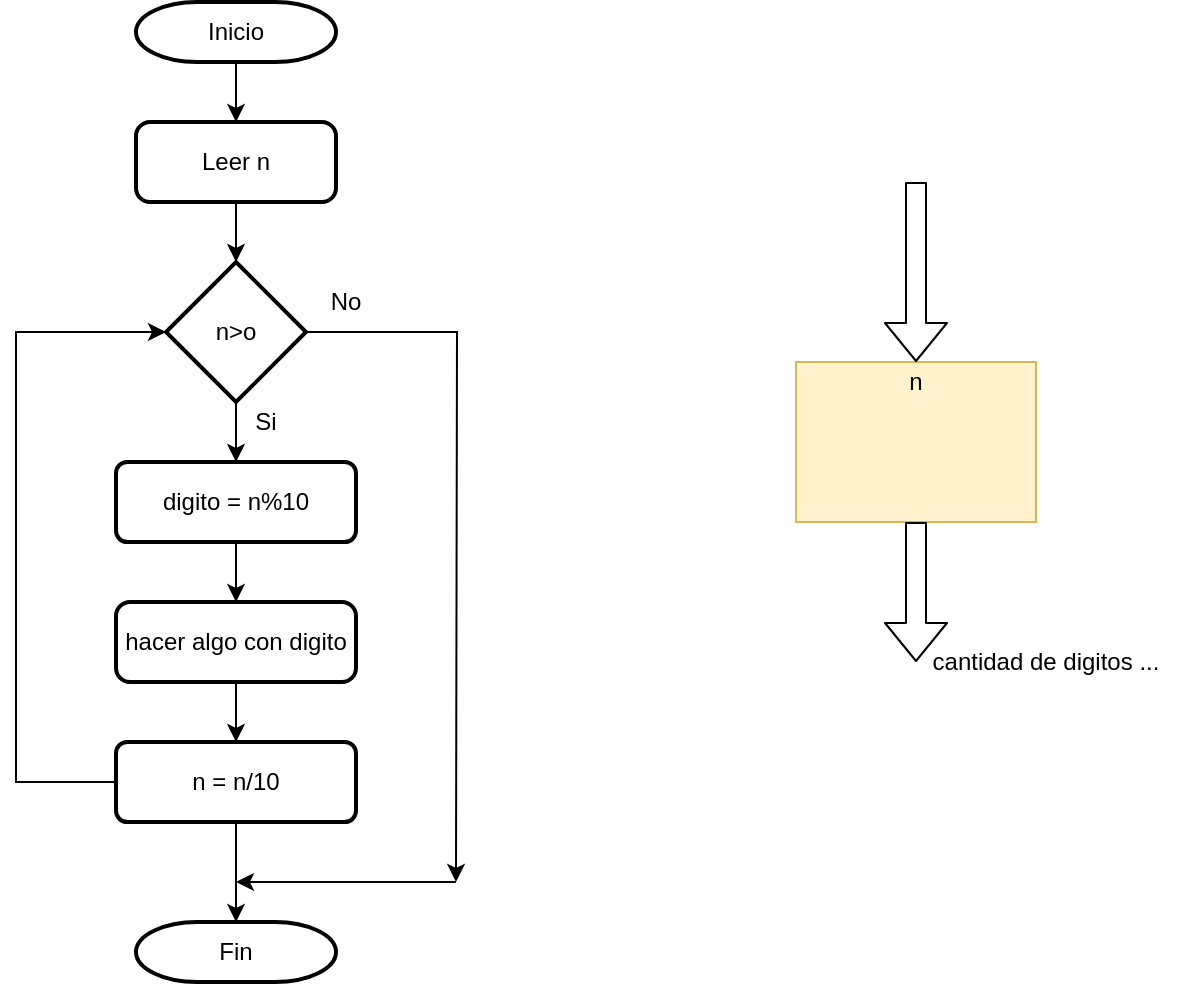 <mxfile version="13.5.7" type="device"><diagram id="H3mim6FHx_-Xdc5mVd7o" name="Page-1"><mxGraphModel dx="912" dy="578" grid="1" gridSize="10" guides="1" tooltips="1" connect="1" arrows="1" fold="1" page="1" pageScale="1" pageWidth="827" pageHeight="1169" math="0" shadow="0"><root><mxCell id="0"/><mxCell id="1" parent="0"/><mxCell id="jQoPVSa_hn7w6x_a-j64-5" value="" style="edgeStyle=orthogonalEdgeStyle;rounded=0;orthogonalLoop=1;jettySize=auto;html=1;" edge="1" parent="1" source="jQoPVSa_hn7w6x_a-j64-1" target="jQoPVSa_hn7w6x_a-j64-2"><mxGeometry relative="1" as="geometry"/></mxCell><mxCell id="jQoPVSa_hn7w6x_a-j64-1" value="Inicio" style="strokeWidth=2;html=1;shape=mxgraph.flowchart.terminator;whiteSpace=wrap;" vertex="1" parent="1"><mxGeometry x="230" y="20" width="100" height="30" as="geometry"/></mxCell><mxCell id="jQoPVSa_hn7w6x_a-j64-21" value="" style="edgeStyle=orthogonalEdgeStyle;rounded=0;orthogonalLoop=1;jettySize=auto;html=1;" edge="1" parent="1" source="jQoPVSa_hn7w6x_a-j64-2" target="jQoPVSa_hn7w6x_a-j64-14"><mxGeometry relative="1" as="geometry"/></mxCell><mxCell id="jQoPVSa_hn7w6x_a-j64-2" value="Leer n" style="rounded=1;whiteSpace=wrap;html=1;absoluteArcSize=1;arcSize=14;strokeWidth=2;" vertex="1" parent="1"><mxGeometry x="230" y="80" width="100" height="40" as="geometry"/></mxCell><mxCell id="jQoPVSa_hn7w6x_a-j64-18" value="" style="edgeStyle=orthogonalEdgeStyle;rounded=0;orthogonalLoop=1;jettySize=auto;html=1;" edge="1" parent="1" source="jQoPVSa_hn7w6x_a-j64-6" target="jQoPVSa_hn7w6x_a-j64-16"><mxGeometry relative="1" as="geometry"/></mxCell><mxCell id="jQoPVSa_hn7w6x_a-j64-6" value="digito = n%10" style="whiteSpace=wrap;html=1;rounded=1;strokeWidth=2;arcSize=14;" vertex="1" parent="1"><mxGeometry x="220" y="250" width="120" height="40" as="geometry"/></mxCell><mxCell id="jQoPVSa_hn7w6x_a-j64-10" style="edgeStyle=orthogonalEdgeStyle;rounded=0;orthogonalLoop=1;jettySize=auto;html=1;entryX=0;entryY=0.5;entryDx=0;entryDy=0;entryPerimeter=0;" edge="1" parent="1" source="jQoPVSa_hn7w6x_a-j64-8" target="jQoPVSa_hn7w6x_a-j64-14"><mxGeometry relative="1" as="geometry"><mxPoint x="280" y="140" as="targetPoint"/><Array as="points"><mxPoint x="170" y="410"/><mxPoint x="170" y="185"/></Array></mxGeometry></mxCell><mxCell id="jQoPVSa_hn7w6x_a-j64-25" value="" style="edgeStyle=orthogonalEdgeStyle;rounded=0;orthogonalLoop=1;jettySize=auto;html=1;" edge="1" parent="1" source="jQoPVSa_hn7w6x_a-j64-8" target="jQoPVSa_hn7w6x_a-j64-24"><mxGeometry relative="1" as="geometry"/></mxCell><mxCell id="jQoPVSa_hn7w6x_a-j64-8" value="n = n/10" style="whiteSpace=wrap;html=1;rounded=1;strokeWidth=2;arcSize=14;" vertex="1" parent="1"><mxGeometry x="220" y="390" width="120" height="40" as="geometry"/></mxCell><mxCell id="jQoPVSa_hn7w6x_a-j64-17" value="" style="edgeStyle=orthogonalEdgeStyle;rounded=0;orthogonalLoop=1;jettySize=auto;html=1;" edge="1" parent="1" source="jQoPVSa_hn7w6x_a-j64-14" target="jQoPVSa_hn7w6x_a-j64-6"><mxGeometry relative="1" as="geometry"/></mxCell><mxCell id="jQoPVSa_hn7w6x_a-j64-26" style="edgeStyle=orthogonalEdgeStyle;rounded=0;orthogonalLoop=1;jettySize=auto;html=1;" edge="1" parent="1" source="jQoPVSa_hn7w6x_a-j64-14"><mxGeometry relative="1" as="geometry"><mxPoint x="390" y="460" as="targetPoint"/></mxGeometry></mxCell><mxCell id="jQoPVSa_hn7w6x_a-j64-14" value="n&amp;gt;o" style="strokeWidth=2;html=1;shape=mxgraph.flowchart.decision;whiteSpace=wrap;" vertex="1" parent="1"><mxGeometry x="245" y="150" width="70" height="70" as="geometry"/></mxCell><mxCell id="jQoPVSa_hn7w6x_a-j64-20" value="" style="edgeStyle=orthogonalEdgeStyle;rounded=0;orthogonalLoop=1;jettySize=auto;html=1;" edge="1" parent="1" source="jQoPVSa_hn7w6x_a-j64-16" target="jQoPVSa_hn7w6x_a-j64-8"><mxGeometry relative="1" as="geometry"/></mxCell><mxCell id="jQoPVSa_hn7w6x_a-j64-16" value="hacer algo con digito" style="rounded=1;whiteSpace=wrap;html=1;absoluteArcSize=1;arcSize=14;strokeWidth=2;" vertex="1" parent="1"><mxGeometry x="220" y="320" width="120" height="40" as="geometry"/></mxCell><mxCell id="jQoPVSa_hn7w6x_a-j64-22" value="Si" style="text;html=1;strokeColor=none;fillColor=none;align=center;verticalAlign=middle;whiteSpace=wrap;rounded=0;" vertex="1" parent="1"><mxGeometry x="275" y="220" width="40" height="20" as="geometry"/></mxCell><mxCell id="jQoPVSa_hn7w6x_a-j64-24" value="Fin" style="strokeWidth=2;html=1;shape=mxgraph.flowchart.terminator;whiteSpace=wrap;" vertex="1" parent="1"><mxGeometry x="230" y="480" width="100" height="30" as="geometry"/></mxCell><mxCell id="jQoPVSa_hn7w6x_a-j64-27" value="" style="endArrow=classic;html=1;" edge="1" parent="1"><mxGeometry width="50" height="50" relative="1" as="geometry"><mxPoint x="390" y="460" as="sourcePoint"/><mxPoint x="280" y="460" as="targetPoint"/></mxGeometry></mxCell><mxCell id="jQoPVSa_hn7w6x_a-j64-28" value="No" style="text;html=1;strokeColor=none;fillColor=none;align=center;verticalAlign=middle;whiteSpace=wrap;rounded=0;" vertex="1" parent="1"><mxGeometry x="315" y="160" width="40" height="20" as="geometry"/></mxCell><mxCell id="jQoPVSa_hn7w6x_a-j64-29" value="" style="rounded=0;whiteSpace=wrap;html=1;fillColor=#fff2cc;strokeColor=#d6b656;" vertex="1" parent="1"><mxGeometry x="560" y="200" width="120" height="80" as="geometry"/></mxCell><mxCell id="jQoPVSa_hn7w6x_a-j64-30" value="" style="shape=flexArrow;endArrow=classic;html=1;entryX=0.5;entryY=0;entryDx=0;entryDy=0;" edge="1" parent="1" source="jQoPVSa_hn7w6x_a-j64-31" target="jQoPVSa_hn7w6x_a-j64-29"><mxGeometry width="50" height="50" relative="1" as="geometry"><mxPoint x="600" y="120" as="sourcePoint"/><mxPoint x="650" y="70" as="targetPoint"/></mxGeometry></mxCell><mxCell id="jQoPVSa_hn7w6x_a-j64-31" value="n" style="text;html=1;strokeColor=none;fillColor=none;align=center;verticalAlign=middle;whiteSpace=wrap;rounded=0;" vertex="1" parent="1"><mxGeometry x="600" y="200" width="40" height="20" as="geometry"/></mxCell><mxCell id="jQoPVSa_hn7w6x_a-j64-32" value="" style="shape=flexArrow;endArrow=classic;html=1;entryX=0.5;entryY=0;entryDx=0;entryDy=0;" edge="1" parent="1" target="jQoPVSa_hn7w6x_a-j64-31"><mxGeometry width="50" height="50" relative="1" as="geometry"><mxPoint x="620" y="110" as="sourcePoint"/><mxPoint x="620" y="200" as="targetPoint"/></mxGeometry></mxCell><mxCell id="jQoPVSa_hn7w6x_a-j64-33" value="" style="shape=flexArrow;endArrow=classic;html=1;exitX=0.5;exitY=1;exitDx=0;exitDy=0;" edge="1" parent="1" source="jQoPVSa_hn7w6x_a-j64-29"><mxGeometry width="50" height="50" relative="1" as="geometry"><mxPoint x="620" y="360" as="sourcePoint"/><mxPoint x="620" y="350" as="targetPoint"/></mxGeometry></mxCell><mxCell id="jQoPVSa_hn7w6x_a-j64-34" value="cantidad de digitos ..." style="text;html=1;strokeColor=none;fillColor=none;align=center;verticalAlign=middle;whiteSpace=wrap;rounded=0;" vertex="1" parent="1"><mxGeometry x="620" y="340" width="130" height="20" as="geometry"/></mxCell></root></mxGraphModel></diagram></mxfile>